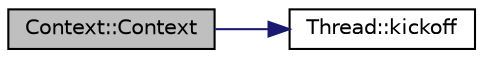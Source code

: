 digraph "Context::Context"
{
  bgcolor="transparent";
  edge [fontname="Helvetica",fontsize="10",labelfontname="Helvetica",labelfontsize="10"];
  node [fontname="Helvetica",fontsize="10",shape=record];
  rankdir="LR";
  Node1 [label="Context::Context",height=0.2,width=0.4,color="black", fillcolor="grey75", style="filled", fontcolor="black"];
  Node1 -> Node2 [color="midnightblue",fontsize="10",style="solid",fontname="Helvetica"];
  Node2 [label="Thread::kickoff",height=0.2,width=0.4,color="black",URL="$classThread.html#acbe0a6de445c1c2dbe20e8741a9ed531",tooltip="Kickoff function to initiate thread action. "];
}

